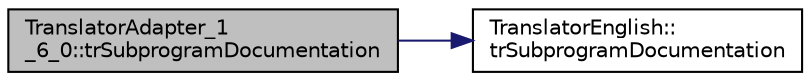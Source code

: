 digraph "TranslatorAdapter_1_6_0::trSubprogramDocumentation"
{
 // LATEX_PDF_SIZE
  edge [fontname="Helvetica",fontsize="10",labelfontname="Helvetica",labelfontsize="10"];
  node [fontname="Helvetica",fontsize="10",shape=record];
  rankdir="LR";
  Node1 [label="TranslatorAdapter_1\l_6_0::trSubprogramDocumentation",height=0.2,width=0.4,color="black", fillcolor="grey75", style="filled", fontcolor="black",tooltip=" "];
  Node1 -> Node2 [color="midnightblue",fontsize="10",style="solid",fontname="Helvetica"];
  Node2 [label="TranslatorEnglish::\ltrSubprogramDocumentation",height=0.2,width=0.4,color="black", fillcolor="white", style="filled",URL="$classTranslatorEnglish.html#af6aac850498f6a5c31034f1e7ab9cfe3",tooltip=" "];
}
